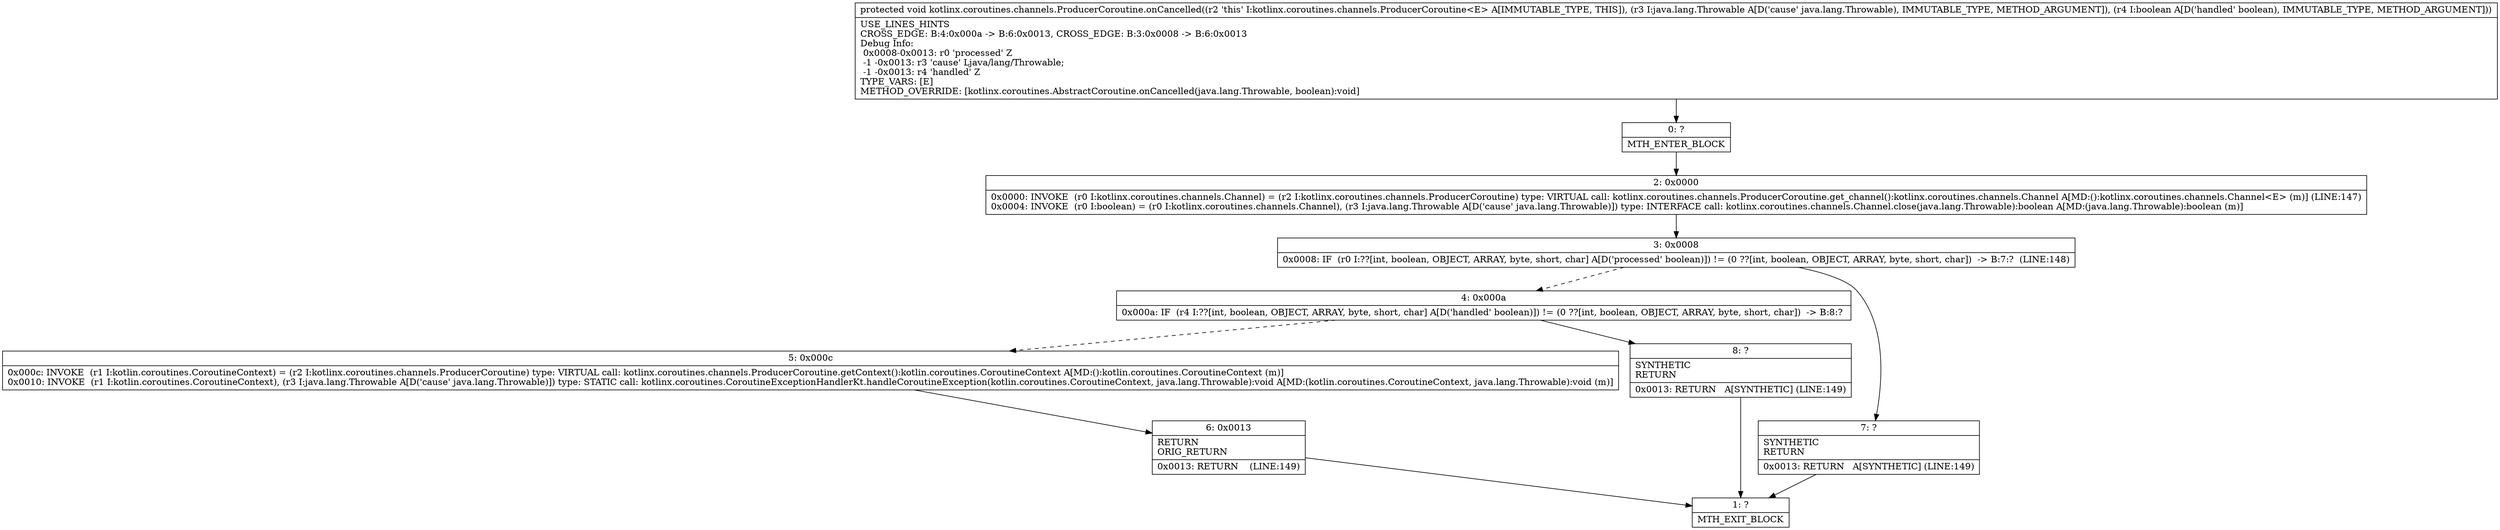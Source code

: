 digraph "CFG forkotlinx.coroutines.channels.ProducerCoroutine.onCancelled(Ljava\/lang\/Throwable;Z)V" {
Node_0 [shape=record,label="{0\:\ ?|MTH_ENTER_BLOCK\l}"];
Node_2 [shape=record,label="{2\:\ 0x0000|0x0000: INVOKE  (r0 I:kotlinx.coroutines.channels.Channel) = (r2 I:kotlinx.coroutines.channels.ProducerCoroutine) type: VIRTUAL call: kotlinx.coroutines.channels.ProducerCoroutine.get_channel():kotlinx.coroutines.channels.Channel A[MD:():kotlinx.coroutines.channels.Channel\<E\> (m)] (LINE:147)\l0x0004: INVOKE  (r0 I:boolean) = (r0 I:kotlinx.coroutines.channels.Channel), (r3 I:java.lang.Throwable A[D('cause' java.lang.Throwable)]) type: INTERFACE call: kotlinx.coroutines.channels.Channel.close(java.lang.Throwable):boolean A[MD:(java.lang.Throwable):boolean (m)]\l}"];
Node_3 [shape=record,label="{3\:\ 0x0008|0x0008: IF  (r0 I:??[int, boolean, OBJECT, ARRAY, byte, short, char] A[D('processed' boolean)]) != (0 ??[int, boolean, OBJECT, ARRAY, byte, short, char])  \-\> B:7:?  (LINE:148)\l}"];
Node_4 [shape=record,label="{4\:\ 0x000a|0x000a: IF  (r4 I:??[int, boolean, OBJECT, ARRAY, byte, short, char] A[D('handled' boolean)]) != (0 ??[int, boolean, OBJECT, ARRAY, byte, short, char])  \-\> B:8:? \l}"];
Node_5 [shape=record,label="{5\:\ 0x000c|0x000c: INVOKE  (r1 I:kotlin.coroutines.CoroutineContext) = (r2 I:kotlinx.coroutines.channels.ProducerCoroutine) type: VIRTUAL call: kotlinx.coroutines.channels.ProducerCoroutine.getContext():kotlin.coroutines.CoroutineContext A[MD:():kotlin.coroutines.CoroutineContext (m)]\l0x0010: INVOKE  (r1 I:kotlin.coroutines.CoroutineContext), (r3 I:java.lang.Throwable A[D('cause' java.lang.Throwable)]) type: STATIC call: kotlinx.coroutines.CoroutineExceptionHandlerKt.handleCoroutineException(kotlin.coroutines.CoroutineContext, java.lang.Throwable):void A[MD:(kotlin.coroutines.CoroutineContext, java.lang.Throwable):void (m)]\l}"];
Node_6 [shape=record,label="{6\:\ 0x0013|RETURN\lORIG_RETURN\l|0x0013: RETURN    (LINE:149)\l}"];
Node_1 [shape=record,label="{1\:\ ?|MTH_EXIT_BLOCK\l}"];
Node_8 [shape=record,label="{8\:\ ?|SYNTHETIC\lRETURN\l|0x0013: RETURN   A[SYNTHETIC] (LINE:149)\l}"];
Node_7 [shape=record,label="{7\:\ ?|SYNTHETIC\lRETURN\l|0x0013: RETURN   A[SYNTHETIC] (LINE:149)\l}"];
MethodNode[shape=record,label="{protected void kotlinx.coroutines.channels.ProducerCoroutine.onCancelled((r2 'this' I:kotlinx.coroutines.channels.ProducerCoroutine\<E\> A[IMMUTABLE_TYPE, THIS]), (r3 I:java.lang.Throwable A[D('cause' java.lang.Throwable), IMMUTABLE_TYPE, METHOD_ARGUMENT]), (r4 I:boolean A[D('handled' boolean), IMMUTABLE_TYPE, METHOD_ARGUMENT]))  | USE_LINES_HINTS\lCROSS_EDGE: B:4:0x000a \-\> B:6:0x0013, CROSS_EDGE: B:3:0x0008 \-\> B:6:0x0013\lDebug Info:\l  0x0008\-0x0013: r0 'processed' Z\l  \-1 \-0x0013: r3 'cause' Ljava\/lang\/Throwable;\l  \-1 \-0x0013: r4 'handled' Z\lTYPE_VARS: [E]\lMETHOD_OVERRIDE: [kotlinx.coroutines.AbstractCoroutine.onCancelled(java.lang.Throwable, boolean):void]\l}"];
MethodNode -> Node_0;Node_0 -> Node_2;
Node_2 -> Node_3;
Node_3 -> Node_4[style=dashed];
Node_3 -> Node_7;
Node_4 -> Node_5[style=dashed];
Node_4 -> Node_8;
Node_5 -> Node_6;
Node_6 -> Node_1;
Node_8 -> Node_1;
Node_7 -> Node_1;
}

